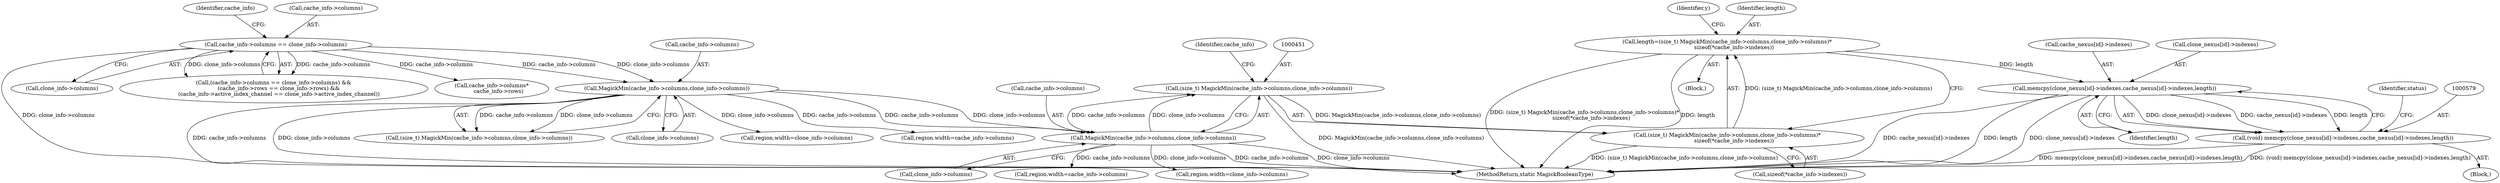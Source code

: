 digraph "0_ImageMagick_a54fe0e8600eaf3dc6fe717d3c0398001507f723@API" {
"1000580" [label="(Call,memcpy(clone_nexus[id]->indexes,cache_nexus[id]->indexes,length))"];
"1000447" [label="(Call,length=(size_t) MagickMin(cache_info->columns,clone_info->columns)*\n        sizeof(*cache_info->indexes))"];
"1000449" [label="(Call,(size_t) MagickMin(cache_info->columns,clone_info->columns)*\n        sizeof(*cache_info->indexes))"];
"1000450" [label="(Call,(size_t) MagickMin(cache_info->columns,clone_info->columns))"];
"1000452" [label="(Call,MagickMin(cache_info->columns,clone_info->columns))"];
"1000267" [label="(Call,MagickMin(cache_info->columns,clone_info->columns))"];
"1000166" [label="(Call,cache_info->columns == clone_info->columns)"];
"1000578" [label="(Call,(void) memcpy(clone_nexus[id]->indexes,cache_nexus[id]->indexes,length))"];
"1000449" [label="(Call,(size_t) MagickMin(cache_info->columns,clone_info->columns)*\n        sizeof(*cache_info->indexes))"];
"1000591" [label="(Identifier,length)"];
"1000580" [label="(Call,memcpy(clone_nexus[id]->indexes,cache_nexus[id]->indexes,length))"];
"1000450" [label="(Call,(size_t) MagickMin(cache_info->columns,clone_info->columns))"];
"1000586" [label="(Call,cache_nexus[id]->indexes)"];
"1000176" [label="(Identifier,cache_info)"];
"1000466" [label="(Identifier,y)"];
"1000166" [label="(Call,cache_info->columns == clone_info->columns)"];
"1000267" [label="(Call,MagickMin(cache_info->columns,clone_info->columns))"];
"1000552" [label="(Call,region.width=clone_info->columns)"];
"1000271" [label="(Call,clone_info->columns)"];
"1000165" [label="(Call,(cache_info->columns == clone_info->columns) &&\n      (cache_info->rows == clone_info->rows) &&\n      (cache_info->active_index_channel == clone_info->active_index_channel))"];
"1000447" [label="(Call,length=(size_t) MagickMin(cache_info->columns,clone_info->columns)*\n        sizeof(*cache_info->indexes))"];
"1000477" [label="(Block,)"];
"1000448" [label="(Identifier,length)"];
"1000370" [label="(Call,region.width=clone_info->columns)"];
"1000316" [label="(Call,region.width=cache_info->columns)"];
"1000578" [label="(Call,(void) memcpy(clone_nexus[id]->indexes,cache_nexus[id]->indexes,length))"];
"1000167" [label="(Call,cache_info->columns)"];
"1000647" [label="(MethodReturn,static MagickBooleanType)"];
"1000265" [label="(Call,(size_t) MagickMin(cache_info->columns,clone_info->columns))"];
"1000593" [label="(Identifier,status)"];
"1000170" [label="(Call,clone_info->columns)"];
"1000446" [label="(Block,)"];
"1000453" [label="(Call,cache_info->columns)"];
"1000196" [label="(Call,cache_info->columns*\n        cache_info->rows)"];
"1000456" [label="(Call,clone_info->columns)"];
"1000452" [label="(Call,MagickMin(cache_info->columns,clone_info->columns))"];
"1000581" [label="(Call,clone_nexus[id]->indexes)"];
"1000462" [label="(Identifier,cache_info)"];
"1000498" [label="(Call,region.width=cache_info->columns)"];
"1000268" [label="(Call,cache_info->columns)"];
"1000459" [label="(Call,sizeof(*cache_info->indexes))"];
"1000580" -> "1000578"  [label="AST: "];
"1000580" -> "1000591"  [label="CFG: "];
"1000581" -> "1000580"  [label="AST: "];
"1000586" -> "1000580"  [label="AST: "];
"1000591" -> "1000580"  [label="AST: "];
"1000578" -> "1000580"  [label="CFG: "];
"1000580" -> "1000647"  [label="DDG: cache_nexus[id]->indexes"];
"1000580" -> "1000647"  [label="DDG: length"];
"1000580" -> "1000647"  [label="DDG: clone_nexus[id]->indexes"];
"1000580" -> "1000578"  [label="DDG: clone_nexus[id]->indexes"];
"1000580" -> "1000578"  [label="DDG: cache_nexus[id]->indexes"];
"1000580" -> "1000578"  [label="DDG: length"];
"1000447" -> "1000580"  [label="DDG: length"];
"1000447" -> "1000446"  [label="AST: "];
"1000447" -> "1000449"  [label="CFG: "];
"1000448" -> "1000447"  [label="AST: "];
"1000449" -> "1000447"  [label="AST: "];
"1000466" -> "1000447"  [label="CFG: "];
"1000447" -> "1000647"  [label="DDG: (size_t) MagickMin(cache_info->columns,clone_info->columns)*\n        sizeof(*cache_info->indexes)"];
"1000447" -> "1000647"  [label="DDG: length"];
"1000449" -> "1000447"  [label="DDG: (size_t) MagickMin(cache_info->columns,clone_info->columns)"];
"1000449" -> "1000459"  [label="CFG: "];
"1000450" -> "1000449"  [label="AST: "];
"1000459" -> "1000449"  [label="AST: "];
"1000449" -> "1000647"  [label="DDG: (size_t) MagickMin(cache_info->columns,clone_info->columns)"];
"1000450" -> "1000449"  [label="DDG: MagickMin(cache_info->columns,clone_info->columns)"];
"1000450" -> "1000452"  [label="CFG: "];
"1000451" -> "1000450"  [label="AST: "];
"1000452" -> "1000450"  [label="AST: "];
"1000462" -> "1000450"  [label="CFG: "];
"1000450" -> "1000647"  [label="DDG: MagickMin(cache_info->columns,clone_info->columns)"];
"1000452" -> "1000450"  [label="DDG: cache_info->columns"];
"1000452" -> "1000450"  [label="DDG: clone_info->columns"];
"1000452" -> "1000456"  [label="CFG: "];
"1000453" -> "1000452"  [label="AST: "];
"1000456" -> "1000452"  [label="AST: "];
"1000452" -> "1000647"  [label="DDG: cache_info->columns"];
"1000452" -> "1000647"  [label="DDG: clone_info->columns"];
"1000267" -> "1000452"  [label="DDG: cache_info->columns"];
"1000267" -> "1000452"  [label="DDG: clone_info->columns"];
"1000452" -> "1000498"  [label="DDG: cache_info->columns"];
"1000452" -> "1000552"  [label="DDG: clone_info->columns"];
"1000267" -> "1000265"  [label="AST: "];
"1000267" -> "1000271"  [label="CFG: "];
"1000268" -> "1000267"  [label="AST: "];
"1000271" -> "1000267"  [label="AST: "];
"1000265" -> "1000267"  [label="CFG: "];
"1000267" -> "1000647"  [label="DDG: cache_info->columns"];
"1000267" -> "1000647"  [label="DDG: clone_info->columns"];
"1000267" -> "1000265"  [label="DDG: cache_info->columns"];
"1000267" -> "1000265"  [label="DDG: clone_info->columns"];
"1000166" -> "1000267"  [label="DDG: cache_info->columns"];
"1000166" -> "1000267"  [label="DDG: clone_info->columns"];
"1000267" -> "1000316"  [label="DDG: cache_info->columns"];
"1000267" -> "1000370"  [label="DDG: clone_info->columns"];
"1000166" -> "1000165"  [label="AST: "];
"1000166" -> "1000170"  [label="CFG: "];
"1000167" -> "1000166"  [label="AST: "];
"1000170" -> "1000166"  [label="AST: "];
"1000176" -> "1000166"  [label="CFG: "];
"1000165" -> "1000166"  [label="CFG: "];
"1000166" -> "1000647"  [label="DDG: clone_info->columns"];
"1000166" -> "1000165"  [label="DDG: cache_info->columns"];
"1000166" -> "1000165"  [label="DDG: clone_info->columns"];
"1000166" -> "1000196"  [label="DDG: cache_info->columns"];
"1000578" -> "1000477"  [label="AST: "];
"1000579" -> "1000578"  [label="AST: "];
"1000593" -> "1000578"  [label="CFG: "];
"1000578" -> "1000647"  [label="DDG: memcpy(clone_nexus[id]->indexes,cache_nexus[id]->indexes,length)"];
"1000578" -> "1000647"  [label="DDG: (void) memcpy(clone_nexus[id]->indexes,cache_nexus[id]->indexes,length)"];
}
